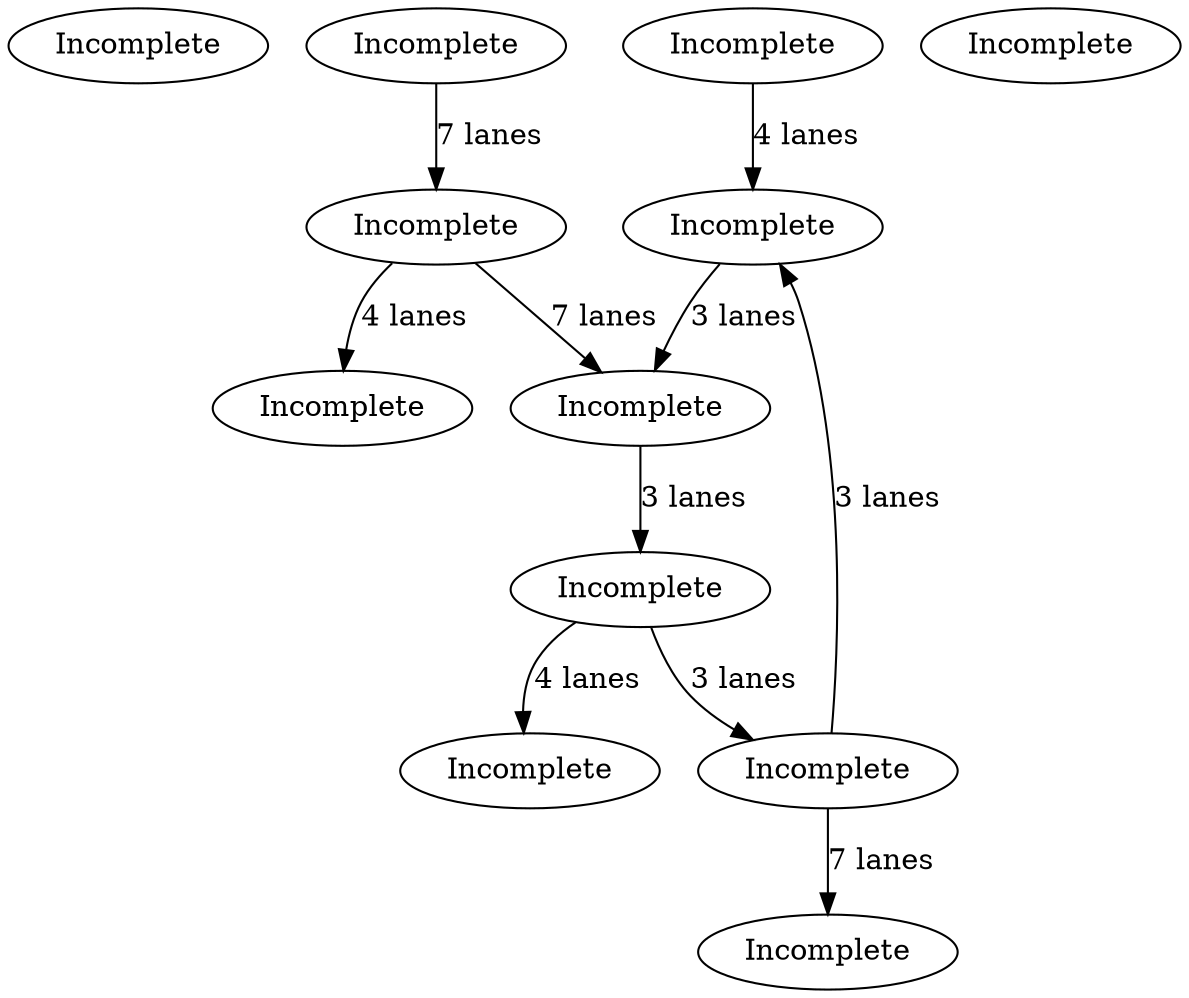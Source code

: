 digraph {
    0 [ label = "Incomplete" ]
    1 [ label = "Incomplete" ]
    2 [ label = "Incomplete" ]
    3 [ label = "Incomplete" ]
    4 [ label = "Incomplete" ]
    5 [ label = "Incomplete" ]
    6 [ label = "Incomplete" ]
    7 [ label = "Incomplete" ]
    8 [ label = "Incomplete" ]
    9 [ label = "Incomplete" ]
    10 [ label = "Incomplete" ]
    11 [ label = "Incomplete" ]
    3 -> 11 [ label = "4 lanes" ]
    7 -> 4 [ label = "7 lanes" ]
    2 -> 3 [ label = "7 lanes" ]
    9 -> 6 [ label = "4 lanes" ]
    7 -> 1 [ label = "3 lanes" ]
    1 -> 8 [ label = "3 lanes" ]
    9 -> 7 [ label = "3 lanes" ]
    8 -> 9 [ label = "3 lanes" ]
    3 -> 8 [ label = "7 lanes" ]
    10 -> 1 [ label = "4 lanes" ]
}
